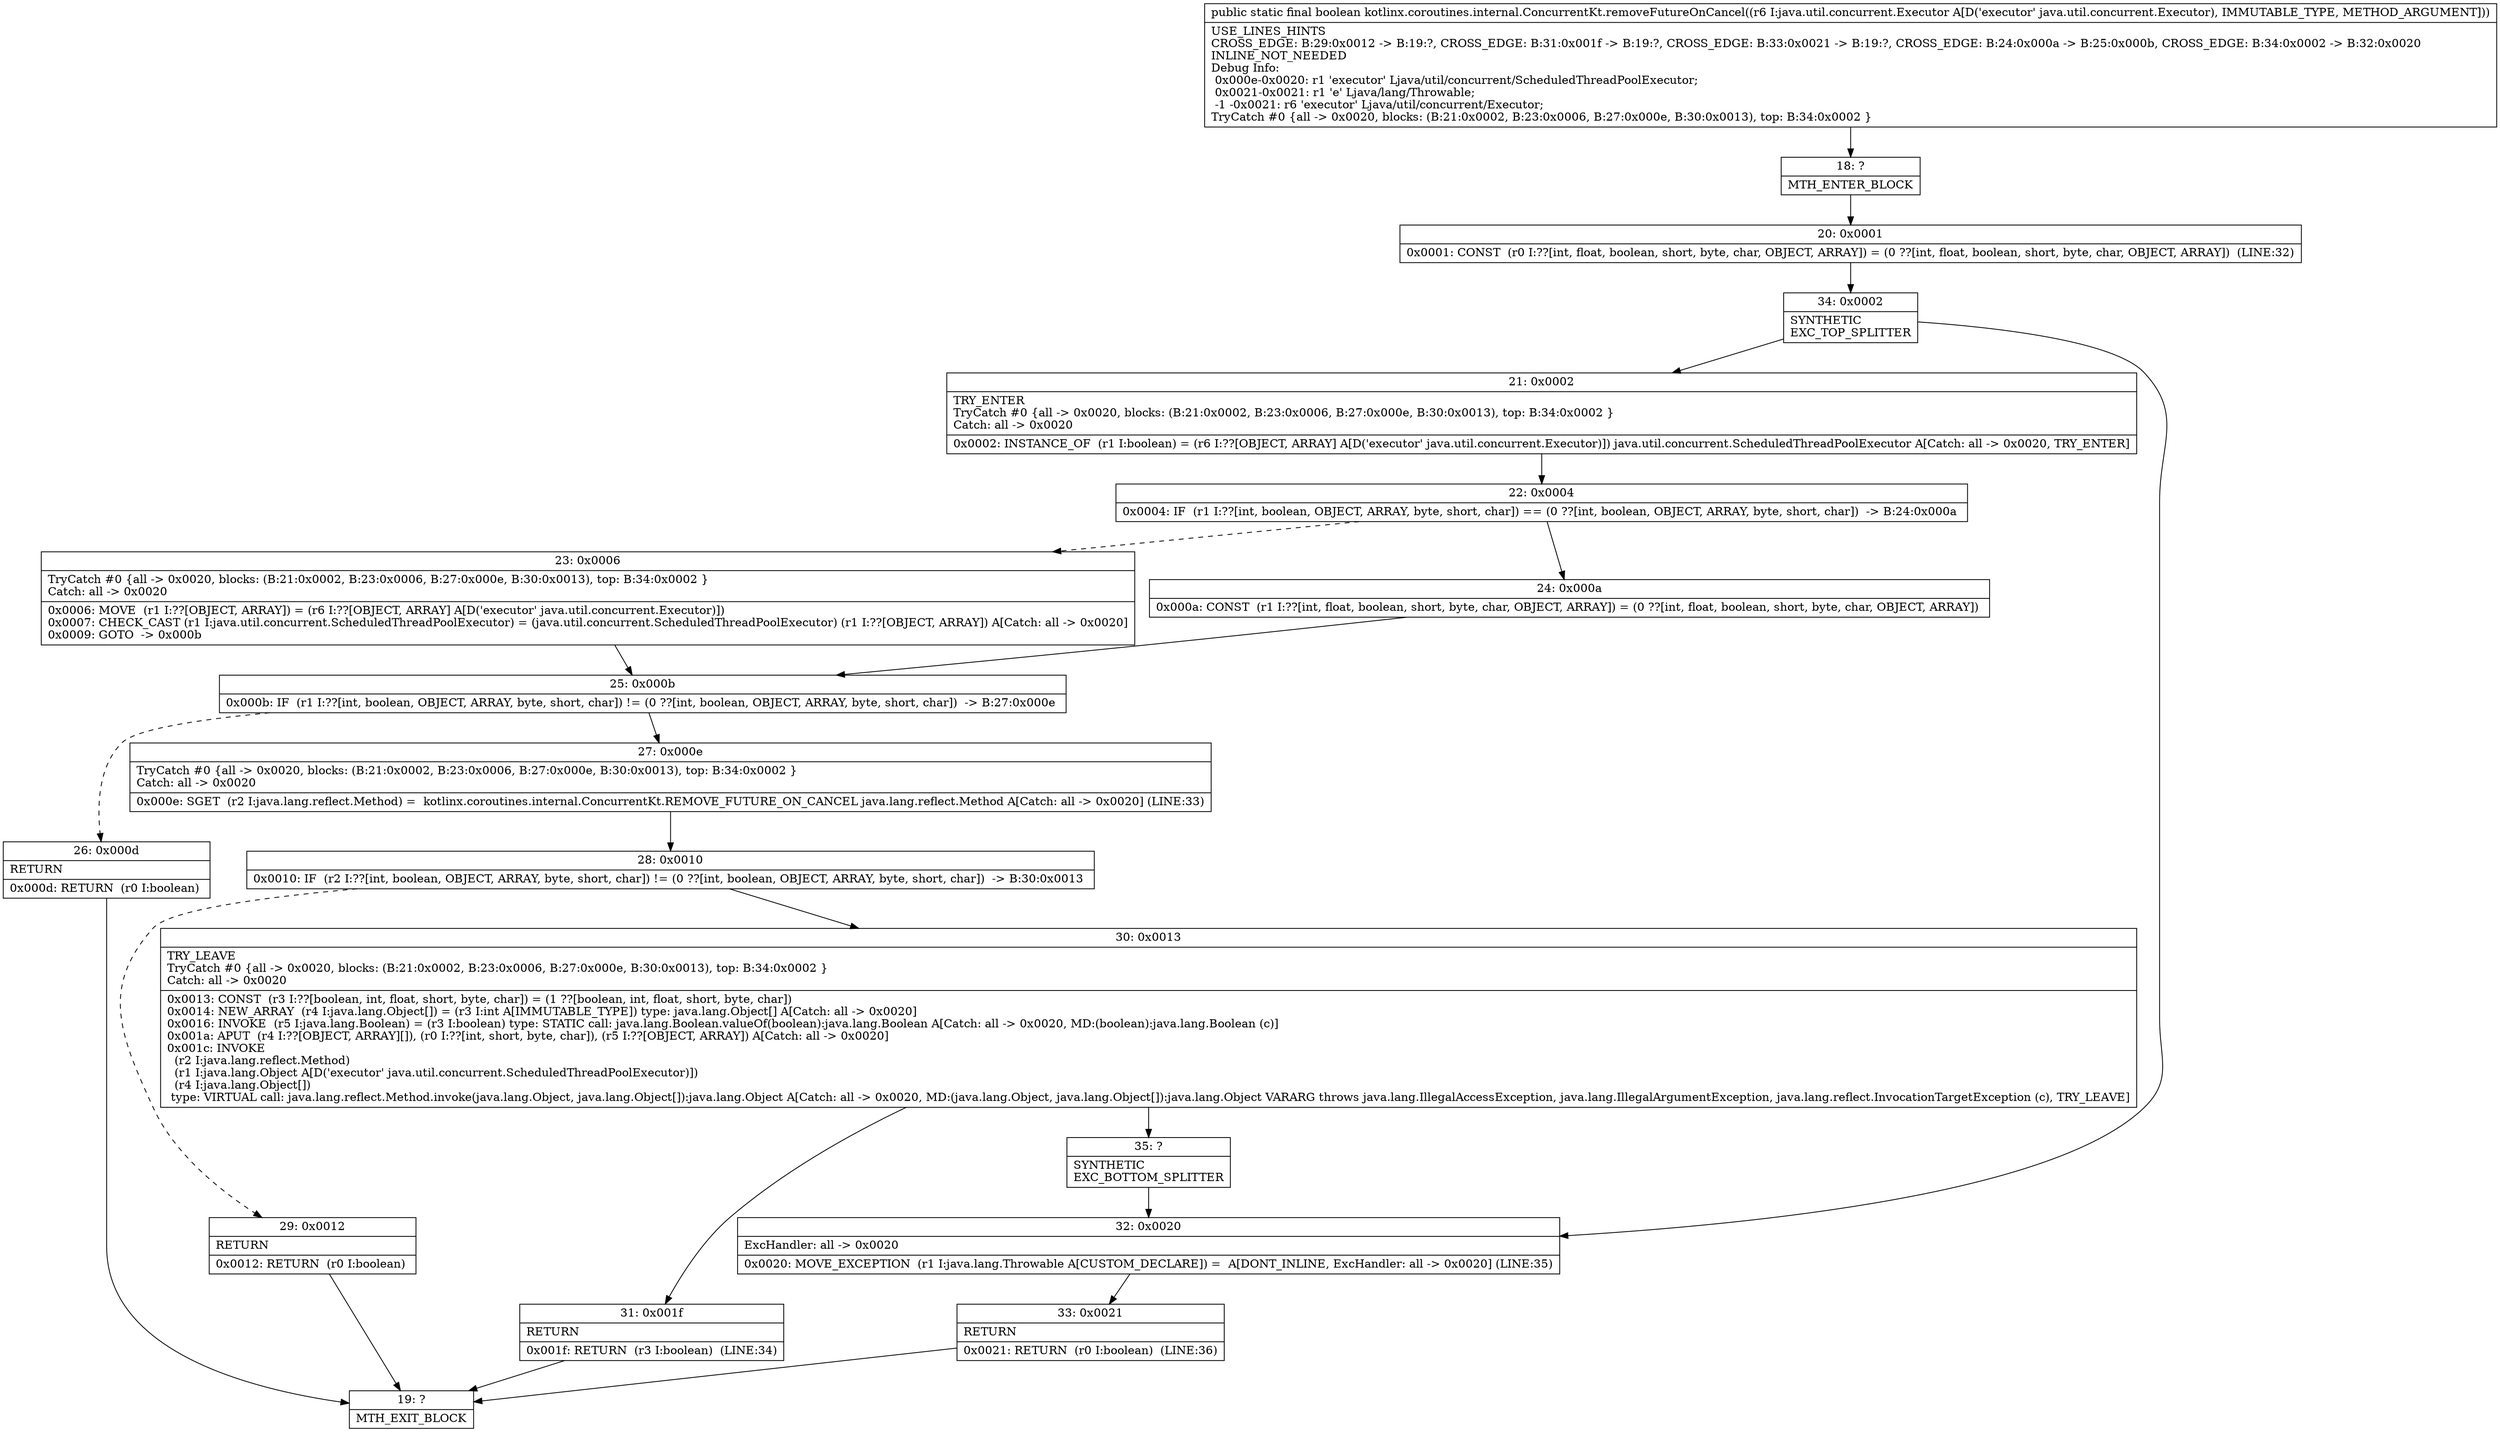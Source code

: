 digraph "CFG forkotlinx.coroutines.internal.ConcurrentKt.removeFutureOnCancel(Ljava\/util\/concurrent\/Executor;)Z" {
Node_18 [shape=record,label="{18\:\ ?|MTH_ENTER_BLOCK\l}"];
Node_20 [shape=record,label="{20\:\ 0x0001|0x0001: CONST  (r0 I:??[int, float, boolean, short, byte, char, OBJECT, ARRAY]) = (0 ??[int, float, boolean, short, byte, char, OBJECT, ARRAY])  (LINE:32)\l}"];
Node_34 [shape=record,label="{34\:\ 0x0002|SYNTHETIC\lEXC_TOP_SPLITTER\l}"];
Node_21 [shape=record,label="{21\:\ 0x0002|TRY_ENTER\lTryCatch #0 \{all \-\> 0x0020, blocks: (B:21:0x0002, B:23:0x0006, B:27:0x000e, B:30:0x0013), top: B:34:0x0002 \}\lCatch: all \-\> 0x0020\l|0x0002: INSTANCE_OF  (r1 I:boolean) = (r6 I:??[OBJECT, ARRAY] A[D('executor' java.util.concurrent.Executor)]) java.util.concurrent.ScheduledThreadPoolExecutor A[Catch: all \-\> 0x0020, TRY_ENTER]\l}"];
Node_22 [shape=record,label="{22\:\ 0x0004|0x0004: IF  (r1 I:??[int, boolean, OBJECT, ARRAY, byte, short, char]) == (0 ??[int, boolean, OBJECT, ARRAY, byte, short, char])  \-\> B:24:0x000a \l}"];
Node_23 [shape=record,label="{23\:\ 0x0006|TryCatch #0 \{all \-\> 0x0020, blocks: (B:21:0x0002, B:23:0x0006, B:27:0x000e, B:30:0x0013), top: B:34:0x0002 \}\lCatch: all \-\> 0x0020\l|0x0006: MOVE  (r1 I:??[OBJECT, ARRAY]) = (r6 I:??[OBJECT, ARRAY] A[D('executor' java.util.concurrent.Executor)]) \l0x0007: CHECK_CAST (r1 I:java.util.concurrent.ScheduledThreadPoolExecutor) = (java.util.concurrent.ScheduledThreadPoolExecutor) (r1 I:??[OBJECT, ARRAY]) A[Catch: all \-\> 0x0020]\l0x0009: GOTO  \-\> 0x000b \l}"];
Node_25 [shape=record,label="{25\:\ 0x000b|0x000b: IF  (r1 I:??[int, boolean, OBJECT, ARRAY, byte, short, char]) != (0 ??[int, boolean, OBJECT, ARRAY, byte, short, char])  \-\> B:27:0x000e \l}"];
Node_26 [shape=record,label="{26\:\ 0x000d|RETURN\l|0x000d: RETURN  (r0 I:boolean) \l}"];
Node_19 [shape=record,label="{19\:\ ?|MTH_EXIT_BLOCK\l}"];
Node_27 [shape=record,label="{27\:\ 0x000e|TryCatch #0 \{all \-\> 0x0020, blocks: (B:21:0x0002, B:23:0x0006, B:27:0x000e, B:30:0x0013), top: B:34:0x0002 \}\lCatch: all \-\> 0x0020\l|0x000e: SGET  (r2 I:java.lang.reflect.Method) =  kotlinx.coroutines.internal.ConcurrentKt.REMOVE_FUTURE_ON_CANCEL java.lang.reflect.Method A[Catch: all \-\> 0x0020] (LINE:33)\l}"];
Node_28 [shape=record,label="{28\:\ 0x0010|0x0010: IF  (r2 I:??[int, boolean, OBJECT, ARRAY, byte, short, char]) != (0 ??[int, boolean, OBJECT, ARRAY, byte, short, char])  \-\> B:30:0x0013 \l}"];
Node_29 [shape=record,label="{29\:\ 0x0012|RETURN\l|0x0012: RETURN  (r0 I:boolean) \l}"];
Node_30 [shape=record,label="{30\:\ 0x0013|TRY_LEAVE\lTryCatch #0 \{all \-\> 0x0020, blocks: (B:21:0x0002, B:23:0x0006, B:27:0x000e, B:30:0x0013), top: B:34:0x0002 \}\lCatch: all \-\> 0x0020\l|0x0013: CONST  (r3 I:??[boolean, int, float, short, byte, char]) = (1 ??[boolean, int, float, short, byte, char]) \l0x0014: NEW_ARRAY  (r4 I:java.lang.Object[]) = (r3 I:int A[IMMUTABLE_TYPE]) type: java.lang.Object[] A[Catch: all \-\> 0x0020]\l0x0016: INVOKE  (r5 I:java.lang.Boolean) = (r3 I:boolean) type: STATIC call: java.lang.Boolean.valueOf(boolean):java.lang.Boolean A[Catch: all \-\> 0x0020, MD:(boolean):java.lang.Boolean (c)]\l0x001a: APUT  (r4 I:??[OBJECT, ARRAY][]), (r0 I:??[int, short, byte, char]), (r5 I:??[OBJECT, ARRAY]) A[Catch: all \-\> 0x0020]\l0x001c: INVOKE  \l  (r2 I:java.lang.reflect.Method)\l  (r1 I:java.lang.Object A[D('executor' java.util.concurrent.ScheduledThreadPoolExecutor)])\l  (r4 I:java.lang.Object[])\l type: VIRTUAL call: java.lang.reflect.Method.invoke(java.lang.Object, java.lang.Object[]):java.lang.Object A[Catch: all \-\> 0x0020, MD:(java.lang.Object, java.lang.Object[]):java.lang.Object VARARG throws java.lang.IllegalAccessException, java.lang.IllegalArgumentException, java.lang.reflect.InvocationTargetException (c), TRY_LEAVE]\l}"];
Node_31 [shape=record,label="{31\:\ 0x001f|RETURN\l|0x001f: RETURN  (r3 I:boolean)  (LINE:34)\l}"];
Node_35 [shape=record,label="{35\:\ ?|SYNTHETIC\lEXC_BOTTOM_SPLITTER\l}"];
Node_24 [shape=record,label="{24\:\ 0x000a|0x000a: CONST  (r1 I:??[int, float, boolean, short, byte, char, OBJECT, ARRAY]) = (0 ??[int, float, boolean, short, byte, char, OBJECT, ARRAY]) \l}"];
Node_32 [shape=record,label="{32\:\ 0x0020|ExcHandler: all \-\> 0x0020\l|0x0020: MOVE_EXCEPTION  (r1 I:java.lang.Throwable A[CUSTOM_DECLARE]) =  A[DONT_INLINE, ExcHandler: all \-\> 0x0020] (LINE:35)\l}"];
Node_33 [shape=record,label="{33\:\ 0x0021|RETURN\l|0x0021: RETURN  (r0 I:boolean)  (LINE:36)\l}"];
MethodNode[shape=record,label="{public static final boolean kotlinx.coroutines.internal.ConcurrentKt.removeFutureOnCancel((r6 I:java.util.concurrent.Executor A[D('executor' java.util.concurrent.Executor), IMMUTABLE_TYPE, METHOD_ARGUMENT]))  | USE_LINES_HINTS\lCROSS_EDGE: B:29:0x0012 \-\> B:19:?, CROSS_EDGE: B:31:0x001f \-\> B:19:?, CROSS_EDGE: B:33:0x0021 \-\> B:19:?, CROSS_EDGE: B:24:0x000a \-\> B:25:0x000b, CROSS_EDGE: B:34:0x0002 \-\> B:32:0x0020\lINLINE_NOT_NEEDED\lDebug Info:\l  0x000e\-0x0020: r1 'executor' Ljava\/util\/concurrent\/ScheduledThreadPoolExecutor;\l  0x0021\-0x0021: r1 'e' Ljava\/lang\/Throwable;\l  \-1 \-0x0021: r6 'executor' Ljava\/util\/concurrent\/Executor;\lTryCatch #0 \{all \-\> 0x0020, blocks: (B:21:0x0002, B:23:0x0006, B:27:0x000e, B:30:0x0013), top: B:34:0x0002 \}\l}"];
MethodNode -> Node_18;Node_18 -> Node_20;
Node_20 -> Node_34;
Node_34 -> Node_21;
Node_34 -> Node_32;
Node_21 -> Node_22;
Node_22 -> Node_23[style=dashed];
Node_22 -> Node_24;
Node_23 -> Node_25;
Node_25 -> Node_26[style=dashed];
Node_25 -> Node_27;
Node_26 -> Node_19;
Node_27 -> Node_28;
Node_28 -> Node_29[style=dashed];
Node_28 -> Node_30;
Node_29 -> Node_19;
Node_30 -> Node_31;
Node_30 -> Node_35;
Node_31 -> Node_19;
Node_35 -> Node_32;
Node_24 -> Node_25;
Node_32 -> Node_33;
Node_33 -> Node_19;
}

